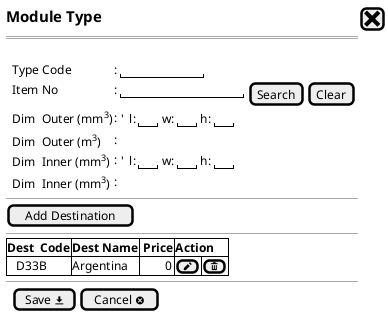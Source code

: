 @startsalt
{
  <size:15><b>Module Type|[<size:25><&x>]|*
  ==
  .
  {   
    .|Type Code      |: |"          "|*
    .|Item No        |: |"               "| [Search] |* |[Clear] |*
    .|Dim  Outer (mm<sup>3</sup>) |: {'  l:|"  "|w:|"  "|h:|"  "|}|*
    .|Dim  Outer (m<sup>3</sup>)  |: |*
    .|Dim  Inner (mm<sup>3</sup>) |: {'  l:|"  "|w:|"  "|h:|"  "|}|*
    .|Dim  Inner (mm<sup>3</sup>) |: |*
  }
  --
  |[Add Destination]| |* 
  --
  {#
    |<b>Dest  Code |<b>Dest Name| <b>Price |<b>Action|*|*
    |    D33B         | Argentina  |        0|[<&pencil>]| [<&trash>]|*
  }
--  
{
  .|  [Save <&data-transfer-download>] |  [Cancel <&circle-x>] |*
  }
}

  @endsalt